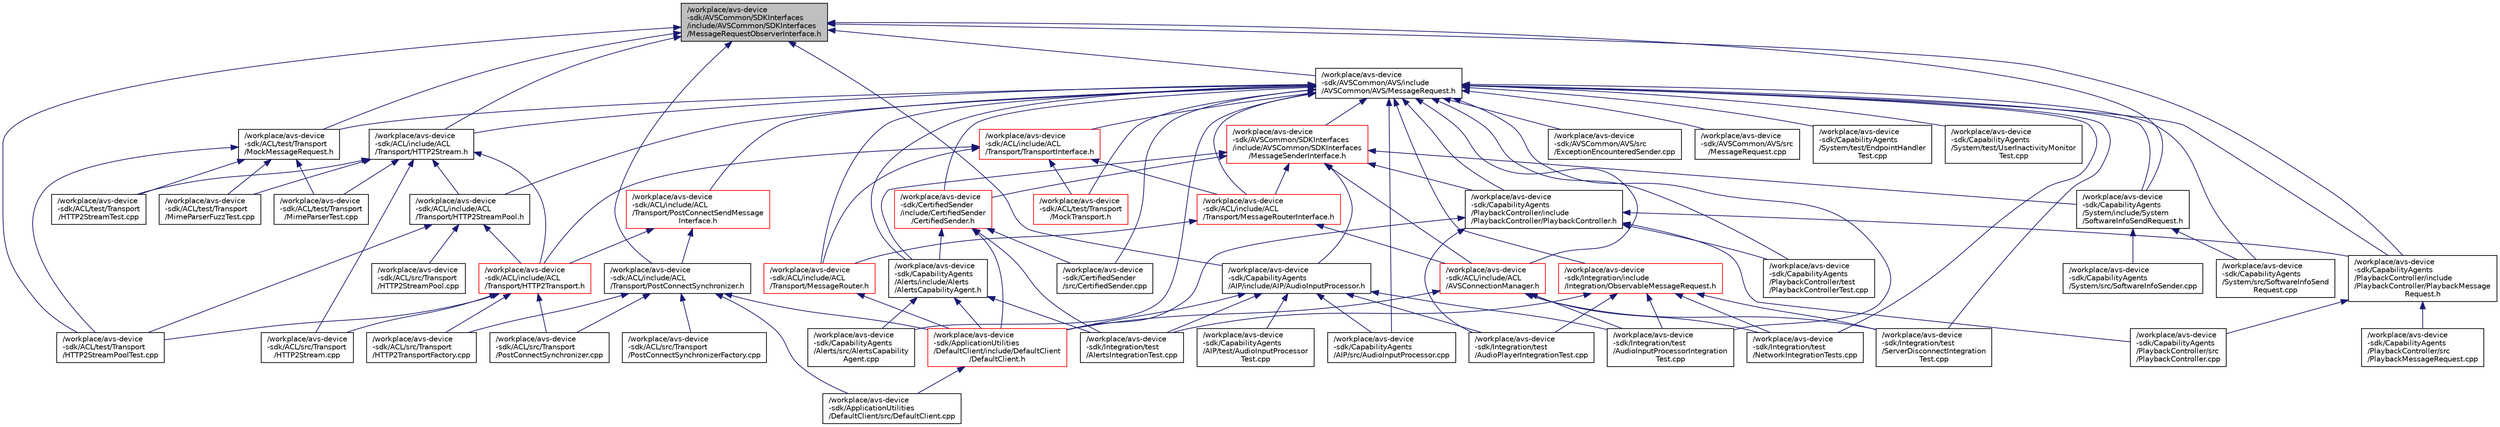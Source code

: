 digraph "/workplace/avs-device-sdk/AVSCommon/SDKInterfaces/include/AVSCommon/SDKInterfaces/MessageRequestObserverInterface.h"
{
  edge [fontname="Helvetica",fontsize="10",labelfontname="Helvetica",labelfontsize="10"];
  node [fontname="Helvetica",fontsize="10",shape=record];
  Node1 [label="/workplace/avs-device\l-sdk/AVSCommon/SDKInterfaces\l/include/AVSCommon/SDKInterfaces\l/MessageRequestObserverInterface.h",height=0.2,width=0.4,color="black", fillcolor="grey75", style="filled", fontcolor="black"];
  Node1 -> Node2 [dir="back",color="midnightblue",fontsize="10",style="solid",fontname="Helvetica"];
  Node2 [label="/workplace/avs-device\l-sdk/ACL/include/ACL\l/Transport/HTTP2Stream.h",height=0.2,width=0.4,color="black", fillcolor="white", style="filled",URL="$_h_t_t_p2_stream_8h.html"];
  Node2 -> Node3 [dir="back",color="midnightblue",fontsize="10",style="solid",fontname="Helvetica"];
  Node3 [label="/workplace/avs-device\l-sdk/ACL/include/ACL\l/Transport/HTTP2StreamPool.h",height=0.2,width=0.4,color="black", fillcolor="white", style="filled",URL="$_h_t_t_p2_stream_pool_8h.html"];
  Node3 -> Node4 [dir="back",color="midnightblue",fontsize="10",style="solid",fontname="Helvetica"];
  Node4 [label="/workplace/avs-device\l-sdk/ACL/include/ACL\l/Transport/HTTP2Transport.h",height=0.2,width=0.4,color="red", fillcolor="white", style="filled",URL="$_h_t_t_p2_transport_8h.html"];
  Node4 -> Node5 [dir="back",color="midnightblue",fontsize="10",style="solid",fontname="Helvetica"];
  Node5 [label="/workplace/avs-device\l-sdk/ACL/src/Transport\l/HTTP2Stream.cpp",height=0.2,width=0.4,color="black", fillcolor="white", style="filled",URL="$_h_t_t_p2_stream_8cpp.html"];
  Node4 -> Node6 [dir="back",color="midnightblue",fontsize="10",style="solid",fontname="Helvetica"];
  Node6 [label="/workplace/avs-device\l-sdk/ACL/src/Transport\l/HTTP2TransportFactory.cpp",height=0.2,width=0.4,color="black", fillcolor="white", style="filled",URL="$_h_t_t_p2_transport_factory_8cpp.html"];
  Node4 -> Node7 [dir="back",color="midnightblue",fontsize="10",style="solid",fontname="Helvetica"];
  Node7 [label="/workplace/avs-device\l-sdk/ACL/src/Transport\l/PostConnectSynchronizer.cpp",height=0.2,width=0.4,color="black", fillcolor="white", style="filled",URL="$_post_connect_synchronizer_8cpp.html"];
  Node4 -> Node8 [dir="back",color="midnightblue",fontsize="10",style="solid",fontname="Helvetica"];
  Node8 [label="/workplace/avs-device\l-sdk/ACL/test/Transport\l/HTTP2StreamPoolTest.cpp",height=0.2,width=0.4,color="black", fillcolor="white", style="filled",URL="$_h_t_t_p2_stream_pool_test_8cpp.html"];
  Node3 -> Node9 [dir="back",color="midnightblue",fontsize="10",style="solid",fontname="Helvetica"];
  Node9 [label="/workplace/avs-device\l-sdk/ACL/src/Transport\l/HTTP2StreamPool.cpp",height=0.2,width=0.4,color="black", fillcolor="white", style="filled",URL="$_h_t_t_p2_stream_pool_8cpp.html"];
  Node3 -> Node8 [dir="back",color="midnightblue",fontsize="10",style="solid",fontname="Helvetica"];
  Node2 -> Node4 [dir="back",color="midnightblue",fontsize="10",style="solid",fontname="Helvetica"];
  Node2 -> Node5 [dir="back",color="midnightblue",fontsize="10",style="solid",fontname="Helvetica"];
  Node2 -> Node10 [dir="back",color="midnightblue",fontsize="10",style="solid",fontname="Helvetica"];
  Node10 [label="/workplace/avs-device\l-sdk/ACL/test/Transport\l/HTTP2StreamTest.cpp",height=0.2,width=0.4,color="black", fillcolor="white", style="filled",URL="$_h_t_t_p2_stream_test_8cpp.html"];
  Node2 -> Node11 [dir="back",color="midnightblue",fontsize="10",style="solid",fontname="Helvetica"];
  Node11 [label="/workplace/avs-device\l-sdk/ACL/test/Transport\l/MimeParserFuzzTest.cpp",height=0.2,width=0.4,color="black", fillcolor="white", style="filled",URL="$_mime_parser_fuzz_test_8cpp.html"];
  Node2 -> Node12 [dir="back",color="midnightblue",fontsize="10",style="solid",fontname="Helvetica"];
  Node12 [label="/workplace/avs-device\l-sdk/ACL/test/Transport\l/MimeParserTest.cpp",height=0.2,width=0.4,color="black", fillcolor="white", style="filled",URL="$_mime_parser_test_8cpp.html"];
  Node1 -> Node13 [dir="back",color="midnightblue",fontsize="10",style="solid",fontname="Helvetica"];
  Node13 [label="/workplace/avs-device\l-sdk/ACL/include/ACL\l/Transport/PostConnectSynchronizer.h",height=0.2,width=0.4,color="black", fillcolor="white", style="filled",URL="$_post_connect_synchronizer_8h.html"];
  Node13 -> Node6 [dir="back",color="midnightblue",fontsize="10",style="solid",fontname="Helvetica"];
  Node13 -> Node7 [dir="back",color="midnightblue",fontsize="10",style="solid",fontname="Helvetica"];
  Node13 -> Node14 [dir="back",color="midnightblue",fontsize="10",style="solid",fontname="Helvetica"];
  Node14 [label="/workplace/avs-device\l-sdk/ACL/src/Transport\l/PostConnectSynchronizerFactory.cpp",height=0.2,width=0.4,color="black", fillcolor="white", style="filled",URL="$_post_connect_synchronizer_factory_8cpp.html"];
  Node13 -> Node15 [dir="back",color="midnightblue",fontsize="10",style="solid",fontname="Helvetica"];
  Node15 [label="/workplace/avs-device\l-sdk/ApplicationUtilities\l/DefaultClient/include/DefaultClient\l/DefaultClient.h",height=0.2,width=0.4,color="red", fillcolor="white", style="filled",URL="$_default_client_8h.html"];
  Node15 -> Node16 [dir="back",color="midnightblue",fontsize="10",style="solid",fontname="Helvetica"];
  Node16 [label="/workplace/avs-device\l-sdk/ApplicationUtilities\l/DefaultClient/src/DefaultClient.cpp",height=0.2,width=0.4,color="black", fillcolor="white", style="filled",URL="$_default_client_8cpp.html"];
  Node13 -> Node16 [dir="back",color="midnightblue",fontsize="10",style="solid",fontname="Helvetica"];
  Node1 -> Node8 [dir="back",color="midnightblue",fontsize="10",style="solid",fontname="Helvetica"];
  Node1 -> Node17 [dir="back",color="midnightblue",fontsize="10",style="solid",fontname="Helvetica"];
  Node17 [label="/workplace/avs-device\l-sdk/ACL/test/Transport\l/MockMessageRequest.h",height=0.2,width=0.4,color="black", fillcolor="white", style="filled",URL="$_mock_message_request_8h.html"];
  Node17 -> Node8 [dir="back",color="midnightblue",fontsize="10",style="solid",fontname="Helvetica"];
  Node17 -> Node10 [dir="back",color="midnightblue",fontsize="10",style="solid",fontname="Helvetica"];
  Node17 -> Node11 [dir="back",color="midnightblue",fontsize="10",style="solid",fontname="Helvetica"];
  Node17 -> Node12 [dir="back",color="midnightblue",fontsize="10",style="solid",fontname="Helvetica"];
  Node1 -> Node18 [dir="back",color="midnightblue",fontsize="10",style="solid",fontname="Helvetica"];
  Node18 [label="/workplace/avs-device\l-sdk/AVSCommon/AVS/include\l/AVSCommon/AVS/MessageRequest.h",height=0.2,width=0.4,color="black", fillcolor="white", style="filled",URL="$_message_request_8h.html"];
  Node18 -> Node19 [dir="back",color="midnightblue",fontsize="10",style="solid",fontname="Helvetica"];
  Node19 [label="/workplace/avs-device\l-sdk/ACL/include/ACL\l/AVSConnectionManager.h",height=0.2,width=0.4,color="red", fillcolor="white", style="filled",URL="$_a_v_s_connection_manager_8h.html"];
  Node19 -> Node15 [dir="back",color="midnightblue",fontsize="10",style="solid",fontname="Helvetica"];
  Node19 -> Node20 [dir="back",color="midnightblue",fontsize="10",style="solid",fontname="Helvetica"];
  Node20 [label="/workplace/avs-device\l-sdk/Integration/test\l/AudioInputProcessorIntegration\lTest.cpp",height=0.2,width=0.4,color="black", fillcolor="white", style="filled",URL="$_audio_input_processor_integration_test_8cpp.html"];
  Node19 -> Node21 [dir="back",color="midnightblue",fontsize="10",style="solid",fontname="Helvetica"];
  Node21 [label="/workplace/avs-device\l-sdk/Integration/test\l/NetworkIntegrationTests.cpp",height=0.2,width=0.4,color="black", fillcolor="white", style="filled",URL="$_network_integration_tests_8cpp.html"];
  Node19 -> Node22 [dir="back",color="midnightblue",fontsize="10",style="solid",fontname="Helvetica"];
  Node22 [label="/workplace/avs-device\l-sdk/Integration/test\l/ServerDisconnectIntegration\lTest.cpp",height=0.2,width=0.4,color="black", fillcolor="white", style="filled",URL="$_server_disconnect_integration_test_8cpp.html"];
  Node18 -> Node2 [dir="back",color="midnightblue",fontsize="10",style="solid",fontname="Helvetica"];
  Node18 -> Node3 [dir="back",color="midnightblue",fontsize="10",style="solid",fontname="Helvetica"];
  Node18 -> Node23 [dir="back",color="midnightblue",fontsize="10",style="solid",fontname="Helvetica"];
  Node23 [label="/workplace/avs-device\l-sdk/ACL/include/ACL\l/Transport/MessageRouter.h",height=0.2,width=0.4,color="red", fillcolor="white", style="filled",URL="$_message_router_8h.html"];
  Node23 -> Node15 [dir="back",color="midnightblue",fontsize="10",style="solid",fontname="Helvetica"];
  Node18 -> Node24 [dir="back",color="midnightblue",fontsize="10",style="solid",fontname="Helvetica"];
  Node24 [label="/workplace/avs-device\l-sdk/ACL/include/ACL\l/Transport/MessageRouterInterface.h",height=0.2,width=0.4,color="red", fillcolor="white", style="filled",URL="$_message_router_interface_8h.html"];
  Node24 -> Node19 [dir="back",color="midnightblue",fontsize="10",style="solid",fontname="Helvetica"];
  Node24 -> Node23 [dir="back",color="midnightblue",fontsize="10",style="solid",fontname="Helvetica"];
  Node18 -> Node25 [dir="back",color="midnightblue",fontsize="10",style="solid",fontname="Helvetica"];
  Node25 [label="/workplace/avs-device\l-sdk/ACL/include/ACL\l/Transport/PostConnectSendMessage\lInterface.h",height=0.2,width=0.4,color="red", fillcolor="white", style="filled",URL="$_post_connect_send_message_interface_8h.html"];
  Node25 -> Node4 [dir="back",color="midnightblue",fontsize="10",style="solid",fontname="Helvetica"];
  Node25 -> Node13 [dir="back",color="midnightblue",fontsize="10",style="solid",fontname="Helvetica"];
  Node18 -> Node26 [dir="back",color="midnightblue",fontsize="10",style="solid",fontname="Helvetica"];
  Node26 [label="/workplace/avs-device\l-sdk/ACL/include/ACL\l/Transport/TransportInterface.h",height=0.2,width=0.4,color="red", fillcolor="white", style="filled",URL="$_transport_interface_8h.html"];
  Node26 -> Node4 [dir="back",color="midnightblue",fontsize="10",style="solid",fontname="Helvetica"];
  Node26 -> Node23 [dir="back",color="midnightblue",fontsize="10",style="solid",fontname="Helvetica"];
  Node26 -> Node24 [dir="back",color="midnightblue",fontsize="10",style="solid",fontname="Helvetica"];
  Node26 -> Node27 [dir="back",color="midnightblue",fontsize="10",style="solid",fontname="Helvetica"];
  Node27 [label="/workplace/avs-device\l-sdk/ACL/test/Transport\l/MockTransport.h",height=0.2,width=0.4,color="red", fillcolor="white", style="filled",URL="$_mock_transport_8h.html"];
  Node18 -> Node17 [dir="back",color="midnightblue",fontsize="10",style="solid",fontname="Helvetica"];
  Node18 -> Node27 [dir="back",color="midnightblue",fontsize="10",style="solid",fontname="Helvetica"];
  Node18 -> Node28 [dir="back",color="midnightblue",fontsize="10",style="solid",fontname="Helvetica"];
  Node28 [label="/workplace/avs-device\l-sdk/AVSCommon/AVS/src\l/ExceptionEncounteredSender.cpp",height=0.2,width=0.4,color="black", fillcolor="white", style="filled",URL="$_exception_encountered_sender_8cpp.html"];
  Node18 -> Node29 [dir="back",color="midnightblue",fontsize="10",style="solid",fontname="Helvetica"];
  Node29 [label="/workplace/avs-device\l-sdk/AVSCommon/AVS/src\l/MessageRequest.cpp",height=0.2,width=0.4,color="black", fillcolor="white", style="filled",URL="$_message_request_8cpp.html"];
  Node18 -> Node30 [dir="back",color="midnightblue",fontsize="10",style="solid",fontname="Helvetica"];
  Node30 [label="/workplace/avs-device\l-sdk/AVSCommon/SDKInterfaces\l/include/AVSCommon/SDKInterfaces\l/MessageSenderInterface.h",height=0.2,width=0.4,color="red", fillcolor="white", style="filled",URL="$_message_sender_interface_8h.html"];
  Node30 -> Node19 [dir="back",color="midnightblue",fontsize="10",style="solid",fontname="Helvetica"];
  Node30 -> Node24 [dir="back",color="midnightblue",fontsize="10",style="solid",fontname="Helvetica"];
  Node30 -> Node31 [dir="back",color="midnightblue",fontsize="10",style="solid",fontname="Helvetica"];
  Node31 [label="/workplace/avs-device\l-sdk/CapabilityAgents\l/AIP/include/AIP/AudioInputProcessor.h",height=0.2,width=0.4,color="black", fillcolor="white", style="filled",URL="$_audio_input_processor_8h.html"];
  Node31 -> Node15 [dir="back",color="midnightblue",fontsize="10",style="solid",fontname="Helvetica"];
  Node31 -> Node32 [dir="back",color="midnightblue",fontsize="10",style="solid",fontname="Helvetica"];
  Node32 [label="/workplace/avs-device\l-sdk/CapabilityAgents\l/AIP/src/AudioInputProcessor.cpp",height=0.2,width=0.4,color="black", fillcolor="white", style="filled",URL="$_audio_input_processor_8cpp.html"];
  Node31 -> Node33 [dir="back",color="midnightblue",fontsize="10",style="solid",fontname="Helvetica"];
  Node33 [label="/workplace/avs-device\l-sdk/CapabilityAgents\l/AIP/test/AudioInputProcessor\lTest.cpp",height=0.2,width=0.4,color="black", fillcolor="white", style="filled",URL="$_audio_input_processor_test_8cpp.html"];
  Node31 -> Node34 [dir="back",color="midnightblue",fontsize="10",style="solid",fontname="Helvetica"];
  Node34 [label="/workplace/avs-device\l-sdk/Integration/test\l/AlertsIntegrationTest.cpp",height=0.2,width=0.4,color="black", fillcolor="white", style="filled",URL="$_alerts_integration_test_8cpp.html"];
  Node31 -> Node20 [dir="back",color="midnightblue",fontsize="10",style="solid",fontname="Helvetica"];
  Node31 -> Node35 [dir="back",color="midnightblue",fontsize="10",style="solid",fontname="Helvetica"];
  Node35 [label="/workplace/avs-device\l-sdk/Integration/test\l/AudioPlayerIntegrationTest.cpp",height=0.2,width=0.4,color="black", fillcolor="white", style="filled",URL="$_audio_player_integration_test_8cpp.html"];
  Node30 -> Node36 [dir="back",color="midnightblue",fontsize="10",style="solid",fontname="Helvetica"];
  Node36 [label="/workplace/avs-device\l-sdk/CapabilityAgents\l/Alerts/include/Alerts\l/AlertsCapabilityAgent.h",height=0.2,width=0.4,color="black", fillcolor="white", style="filled",URL="$_alerts_capability_agent_8h.html"];
  Node36 -> Node15 [dir="back",color="midnightblue",fontsize="10",style="solid",fontname="Helvetica"];
  Node36 -> Node37 [dir="back",color="midnightblue",fontsize="10",style="solid",fontname="Helvetica"];
  Node37 [label="/workplace/avs-device\l-sdk/CapabilityAgents\l/Alerts/src/AlertsCapability\lAgent.cpp",height=0.2,width=0.4,color="black", fillcolor="white", style="filled",URL="$_alerts_capability_agent_8cpp.html"];
  Node36 -> Node34 [dir="back",color="midnightblue",fontsize="10",style="solid",fontname="Helvetica"];
  Node30 -> Node38 [dir="back",color="midnightblue",fontsize="10",style="solid",fontname="Helvetica"];
  Node38 [label="/workplace/avs-device\l-sdk/CapabilityAgents\l/PlaybackController/include\l/PlaybackController/PlaybackController.h",height=0.2,width=0.4,color="black", fillcolor="white", style="filled",URL="$_playback_controller_8h.html"];
  Node38 -> Node15 [dir="back",color="midnightblue",fontsize="10",style="solid",fontname="Helvetica"];
  Node38 -> Node39 [dir="back",color="midnightblue",fontsize="10",style="solid",fontname="Helvetica"];
  Node39 [label="/workplace/avs-device\l-sdk/CapabilityAgents\l/PlaybackController/include\l/PlaybackController/PlaybackMessage\lRequest.h",height=0.2,width=0.4,color="black", fillcolor="white", style="filled",URL="$_playback_message_request_8h.html"];
  Node39 -> Node40 [dir="back",color="midnightblue",fontsize="10",style="solid",fontname="Helvetica"];
  Node40 [label="/workplace/avs-device\l-sdk/CapabilityAgents\l/PlaybackController/src\l/PlaybackController.cpp",height=0.2,width=0.4,color="black", fillcolor="white", style="filled",URL="$_playback_controller_8cpp.html"];
  Node39 -> Node41 [dir="back",color="midnightblue",fontsize="10",style="solid",fontname="Helvetica"];
  Node41 [label="/workplace/avs-device\l-sdk/CapabilityAgents\l/PlaybackController/src\l/PlaybackMessageRequest.cpp",height=0.2,width=0.4,color="black", fillcolor="white", style="filled",URL="$_playback_message_request_8cpp.html"];
  Node38 -> Node40 [dir="back",color="midnightblue",fontsize="10",style="solid",fontname="Helvetica"];
  Node38 -> Node42 [dir="back",color="midnightblue",fontsize="10",style="solid",fontname="Helvetica"];
  Node42 [label="/workplace/avs-device\l-sdk/CapabilityAgents\l/PlaybackController/test\l/PlaybackControllerTest.cpp",height=0.2,width=0.4,color="black", fillcolor="white", style="filled",URL="$_playback_controller_test_8cpp.html"];
  Node38 -> Node35 [dir="back",color="midnightblue",fontsize="10",style="solid",fontname="Helvetica"];
  Node30 -> Node43 [dir="back",color="midnightblue",fontsize="10",style="solid",fontname="Helvetica"];
  Node43 [label="/workplace/avs-device\l-sdk/CapabilityAgents\l/System/include/System\l/SoftwareInfoSendRequest.h",height=0.2,width=0.4,color="black", fillcolor="white", style="filled",URL="$_software_info_send_request_8h.html"];
  Node43 -> Node44 [dir="back",color="midnightblue",fontsize="10",style="solid",fontname="Helvetica"];
  Node44 [label="/workplace/avs-device\l-sdk/CapabilityAgents\l/System/src/SoftwareInfoSender.cpp",height=0.2,width=0.4,color="black", fillcolor="white", style="filled",URL="$_software_info_sender_8cpp.html"];
  Node43 -> Node45 [dir="back",color="midnightblue",fontsize="10",style="solid",fontname="Helvetica"];
  Node45 [label="/workplace/avs-device\l-sdk/CapabilityAgents\l/System/src/SoftwareInfoSend\lRequest.cpp",height=0.2,width=0.4,color="black", fillcolor="white", style="filled",URL="$_software_info_send_request_8cpp.html"];
  Node30 -> Node46 [dir="back",color="midnightblue",fontsize="10",style="solid",fontname="Helvetica"];
  Node46 [label="/workplace/avs-device\l-sdk/CertifiedSender\l/include/CertifiedSender\l/CertifiedSender.h",height=0.2,width=0.4,color="red", fillcolor="white", style="filled",URL="$_certified_sender_8h.html"];
  Node46 -> Node15 [dir="back",color="midnightblue",fontsize="10",style="solid",fontname="Helvetica"];
  Node46 -> Node36 [dir="back",color="midnightblue",fontsize="10",style="solid",fontname="Helvetica"];
  Node46 -> Node47 [dir="back",color="midnightblue",fontsize="10",style="solid",fontname="Helvetica"];
  Node47 [label="/workplace/avs-device\l-sdk/CertifiedSender\l/src/CertifiedSender.cpp",height=0.2,width=0.4,color="black", fillcolor="white", style="filled",URL="$_certified_sender_8cpp.html"];
  Node46 -> Node34 [dir="back",color="midnightblue",fontsize="10",style="solid",fontname="Helvetica"];
  Node18 -> Node32 [dir="back",color="midnightblue",fontsize="10",style="solid",fontname="Helvetica"];
  Node18 -> Node36 [dir="back",color="midnightblue",fontsize="10",style="solid",fontname="Helvetica"];
  Node18 -> Node37 [dir="back",color="midnightblue",fontsize="10",style="solid",fontname="Helvetica"];
  Node18 -> Node38 [dir="back",color="midnightblue",fontsize="10",style="solid",fontname="Helvetica"];
  Node18 -> Node39 [dir="back",color="midnightblue",fontsize="10",style="solid",fontname="Helvetica"];
  Node18 -> Node42 [dir="back",color="midnightblue",fontsize="10",style="solid",fontname="Helvetica"];
  Node18 -> Node43 [dir="back",color="midnightblue",fontsize="10",style="solid",fontname="Helvetica"];
  Node18 -> Node45 [dir="back",color="midnightblue",fontsize="10",style="solid",fontname="Helvetica"];
  Node18 -> Node48 [dir="back",color="midnightblue",fontsize="10",style="solid",fontname="Helvetica"];
  Node48 [label="/workplace/avs-device\l-sdk/CapabilityAgents\l/System/test/EndpointHandler\lTest.cpp",height=0.2,width=0.4,color="black", fillcolor="white", style="filled",URL="$_endpoint_handler_test_8cpp.html"];
  Node18 -> Node49 [dir="back",color="midnightblue",fontsize="10",style="solid",fontname="Helvetica"];
  Node49 [label="/workplace/avs-device\l-sdk/CapabilityAgents\l/System/test/UserInactivityMonitor\lTest.cpp",height=0.2,width=0.4,color="black", fillcolor="white", style="filled",URL="$_user_inactivity_monitor_test_8cpp.html"];
  Node18 -> Node46 [dir="back",color="midnightblue",fontsize="10",style="solid",fontname="Helvetica"];
  Node18 -> Node47 [dir="back",color="midnightblue",fontsize="10",style="solid",fontname="Helvetica"];
  Node18 -> Node50 [dir="back",color="midnightblue",fontsize="10",style="solid",fontname="Helvetica"];
  Node50 [label="/workplace/avs-device\l-sdk/Integration/include\l/Integration/ObservableMessageRequest.h",height=0.2,width=0.4,color="red", fillcolor="white", style="filled",URL="$_observable_message_request_8h.html"];
  Node50 -> Node34 [dir="back",color="midnightblue",fontsize="10",style="solid",fontname="Helvetica"];
  Node50 -> Node20 [dir="back",color="midnightblue",fontsize="10",style="solid",fontname="Helvetica"];
  Node50 -> Node35 [dir="back",color="midnightblue",fontsize="10",style="solid",fontname="Helvetica"];
  Node50 -> Node21 [dir="back",color="midnightblue",fontsize="10",style="solid",fontname="Helvetica"];
  Node50 -> Node22 [dir="back",color="midnightblue",fontsize="10",style="solid",fontname="Helvetica"];
  Node18 -> Node20 [dir="back",color="midnightblue",fontsize="10",style="solid",fontname="Helvetica"];
  Node18 -> Node21 [dir="back",color="midnightblue",fontsize="10",style="solid",fontname="Helvetica"];
  Node18 -> Node22 [dir="back",color="midnightblue",fontsize="10",style="solid",fontname="Helvetica"];
  Node1 -> Node31 [dir="back",color="midnightblue",fontsize="10",style="solid",fontname="Helvetica"];
  Node1 -> Node39 [dir="back",color="midnightblue",fontsize="10",style="solid",fontname="Helvetica"];
  Node1 -> Node43 [dir="back",color="midnightblue",fontsize="10",style="solid",fontname="Helvetica"];
}
